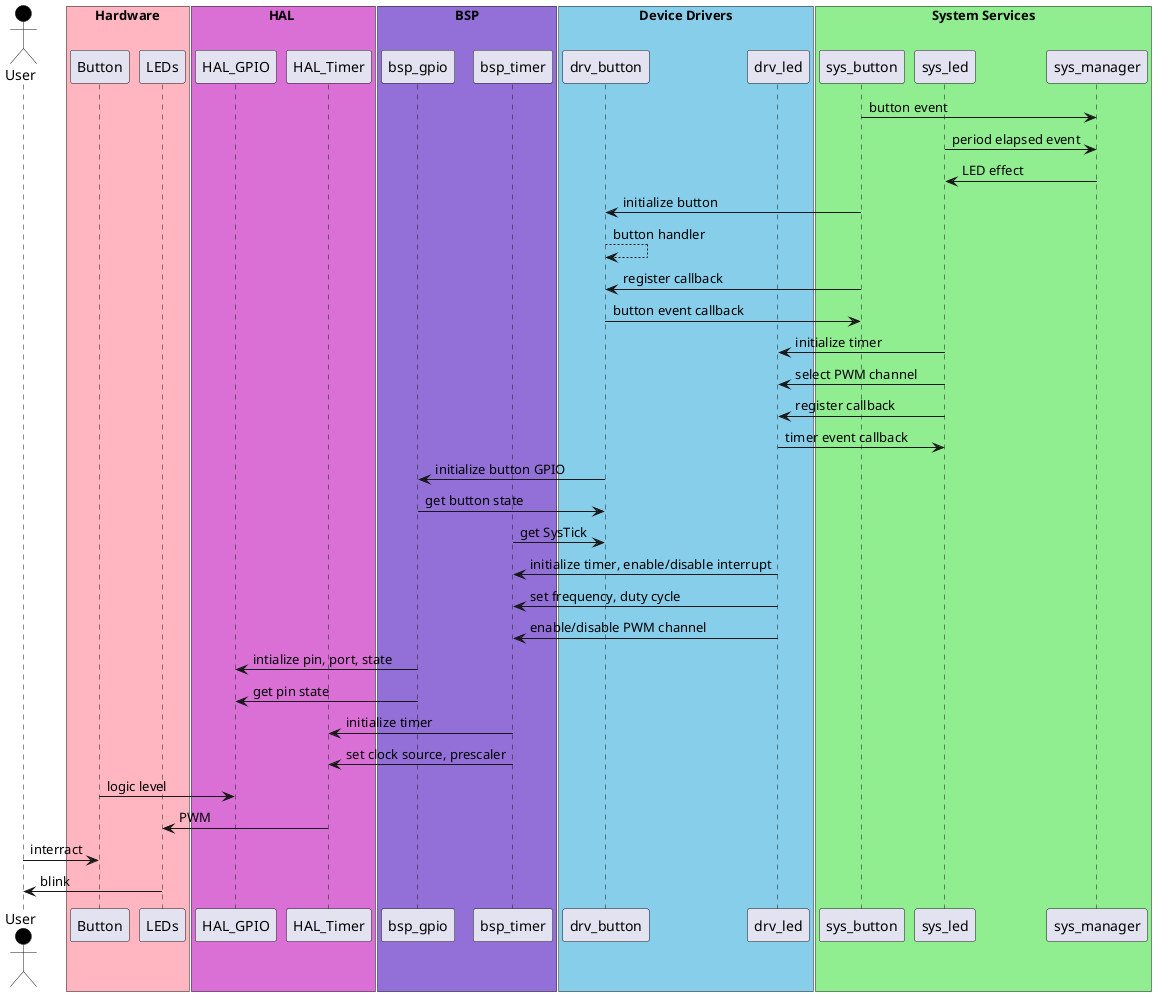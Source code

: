 @startuml

actor User #Black

box "Hardware" #LightPink
participant Button
participant LEDs
end box

box "HAL " #Orchid
participant HAL_GPIO
participant HAL_Timer
end box

box "BSP" #MediumPurple
participant bsp_gpio
participant bsp_timer
end box

box "Device Drivers" #SkyBlue
participant drv_button
participant drv_led
end box

box "System Services" #LightGreen
participant sys_button
participant sys_led
participant sys_manager
end box

'System Services
sys_manager <- sys_button : button event
sys_manager <- sys_led : period elapsed event
sys_manager -> sys_led : LED effect

'Device Drivers
drv_button <- sys_button : initialize button
drv_button --> drv_button : button handler
drv_button <- sys_button : register callback
drv_button -> sys_button : button event callback
drv_led <- sys_led : initialize timer
drv_led <- sys_led : select PWM channel
drv_led <- sys_led : register callback
drv_led -> sys_led : timer event callback

'BSP
bsp_gpio <- drv_button : initialize button GPIO
bsp_gpio -> drv_button : get button state
bsp_timer -> drv_button : get SysTick
bsp_timer <- drv_led : initialize timer, enable/disable interrupt
bsp_timer <- drv_led : set frequency, duty cycle
bsp_timer <- drv_led : enable/disable PWM channel

'HAL
HAL_GPIO <- bsp_gpio : intialize pin, port, state
HAL_GPIO <- bsp_gpio : get pin state
HAL_Timer <- bsp_timer : initialize timer 
HAL_Timer <- bsp_timer : set clock source, prescaler

'Hardware
Button -> HAL_GPIO : logic level
LEDs <- HAL_Timer : PWM

'User
User -> Button : interract
User <- LEDs : blink

@enduml